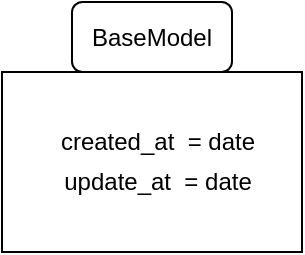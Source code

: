 <mxfile version="21.6.6" type="device">
  <diagram name="Страница 1" id="GrZ21YVq3qj2UHPF7GZH">
    <mxGraphModel dx="1386" dy="759" grid="1" gridSize="10" guides="1" tooltips="1" connect="1" arrows="1" fold="1" page="1" pageScale="1" pageWidth="827" pageHeight="1169" math="0" shadow="0">
      <root>
        <mxCell id="0" />
        <mxCell id="1" parent="0" />
        <mxCell id="7esBNot_tcofIPTUzKUB-1" value="" style="rounded=1;whiteSpace=wrap;html=1;" parent="1" vertex="1">
          <mxGeometry x="385" y="45" width="80" height="35" as="geometry" />
        </mxCell>
        <mxCell id="Cm4hIkDE0ivDTN8VUq8m-1" value="" style="rounded=0;whiteSpace=wrap;html=1;direction=west;" parent="1" vertex="1">
          <mxGeometry x="350" y="80" width="150" height="90" as="geometry" />
        </mxCell>
        <mxCell id="Cm4hIkDE0ivDTN8VUq8m-2" value="BaseModel&lt;br&gt;" style="text;html=1;strokeColor=none;fillColor=none;align=center;verticalAlign=middle;whiteSpace=wrap;rounded=0;" parent="1" vertex="1">
          <mxGeometry x="395" y="47.5" width="60" height="30" as="geometry" />
        </mxCell>
        <mxCell id="7esBNot_tcofIPTUzKUB-4" value="created_at&amp;nbsp; = date" style="text;html=1;strokeColor=none;fillColor=none;align=center;verticalAlign=middle;whiteSpace=wrap;rounded=0;" parent="1" vertex="1">
          <mxGeometry x="377.5" y="90" width="100" height="50" as="geometry" />
        </mxCell>
        <mxCell id="7esBNot_tcofIPTUzKUB-5" value="update_at&amp;nbsp; = date" style="text;html=1;strokeColor=none;fillColor=none;align=center;verticalAlign=middle;whiteSpace=wrap;rounded=0;" parent="1" vertex="1">
          <mxGeometry x="377.5" y="110" width="100" height="50" as="geometry" />
        </mxCell>
      </root>
    </mxGraphModel>
  </diagram>
</mxfile>
